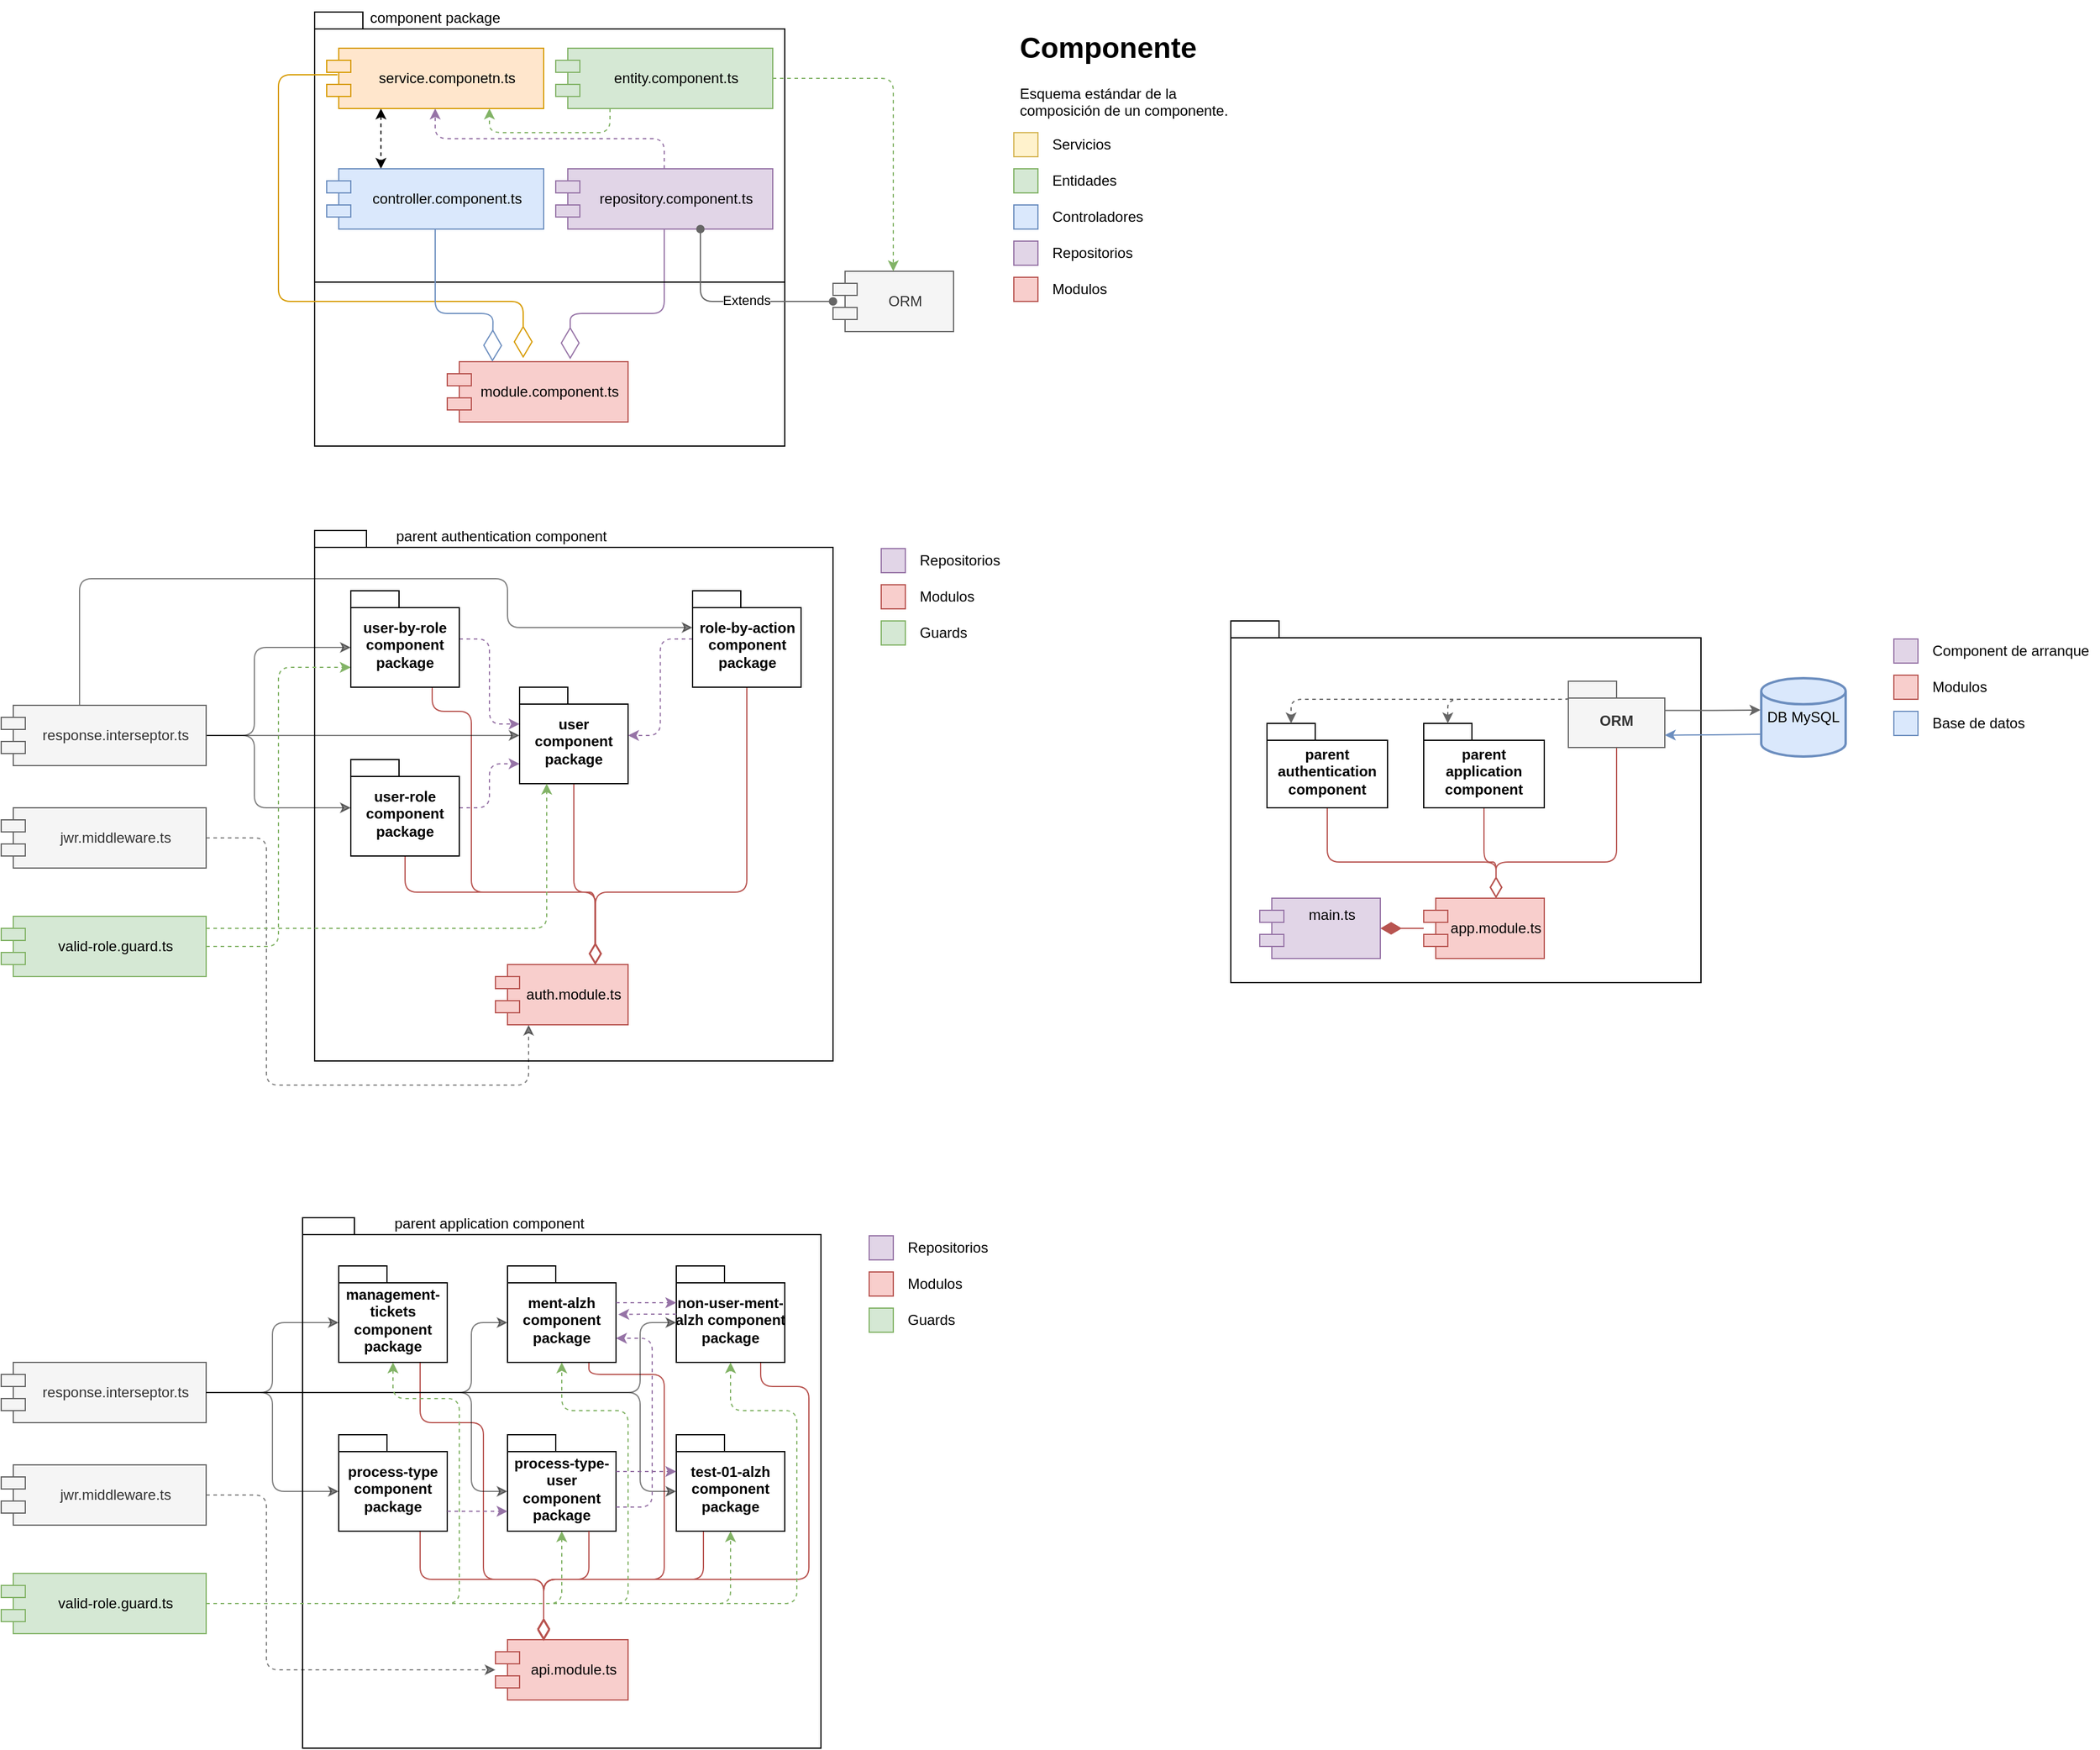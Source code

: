 <mxfile version="22.0.8" type="github">
  <diagram name="Page-1" id="3SnuVNbN8GcKIh2ZC8Z5">
    <mxGraphModel dx="3033" dy="1154" grid="1" gridSize="10" guides="1" tooltips="1" connect="1" arrows="1" fold="1" page="1" pageScale="1" pageWidth="827" pageHeight="1169" math="0" shadow="0">
      <root>
        <mxCell id="0" />
        <mxCell id="1" parent="0" />
        <mxCell id="pO1jTsx1TpuLJ8HW07vw-2" value="" style="shape=folder;fontStyle=1;spacingTop=10;tabWidth=40;tabHeight=14;tabPosition=left;html=1;whiteSpace=wrap;" parent="1" vertex="1">
          <mxGeometry x="90" y="40" width="390" height="360" as="geometry" />
        </mxCell>
        <mxCell id="pO1jTsx1TpuLJ8HW07vw-17" style="edgeStyle=orthogonalEdgeStyle;rounded=0;orthogonalLoop=1;jettySize=auto;html=1;exitX=0.25;exitY=1;exitDx=0;exitDy=0;entryX=0.25;entryY=0;entryDx=0;entryDy=0;dashed=1;startArrow=classic;startFill=1;" parent="1" source="pO1jTsx1TpuLJ8HW07vw-3" target="pO1jTsx1TpuLJ8HW07vw-8" edge="1">
          <mxGeometry relative="1" as="geometry" />
        </mxCell>
        <mxCell id="pO1jTsx1TpuLJ8HW07vw-3" value="service.componetn.ts" style="shape=module;align=left;spacingLeft=20;align=center;verticalAlign=middle;whiteSpace=wrap;html=1;fillColor=#ffe6cc;strokeColor=#d79b00;" parent="1" vertex="1">
          <mxGeometry x="100" y="70" width="180" height="50" as="geometry" />
        </mxCell>
        <mxCell id="pO1jTsx1TpuLJ8HW07vw-14" style="edgeStyle=orthogonalEdgeStyle;rounded=1;orthogonalLoop=1;jettySize=auto;html=1;exitX=0.05;exitY=0.44;exitDx=0;exitDy=0;entryX=0.42;entryY=-0.06;entryDx=0;entryDy=0;entryPerimeter=0;endSize=24;endArrow=diamondThin;endFill=0;exitPerimeter=0;fillColor=#ffe6cc;strokeColor=#d79b00;" parent="1" source="pO1jTsx1TpuLJ8HW07vw-3" target="pO1jTsx1TpuLJ8HW07vw-7" edge="1">
          <mxGeometry relative="1" as="geometry">
            <Array as="points">
              <mxPoint x="60" y="92" />
              <mxPoint x="60" y="280" />
              <mxPoint x="263" y="280" />
            </Array>
          </mxGeometry>
        </mxCell>
        <mxCell id="pO1jTsx1TpuLJ8HW07vw-18" style="edgeStyle=orthogonalEdgeStyle;rounded=1;orthogonalLoop=1;jettySize=auto;html=1;exitX=0.25;exitY=1;exitDx=0;exitDy=0;entryX=0.75;entryY=1;entryDx=0;entryDy=0;dashed=1;fillColor=#d5e8d4;strokeColor=#82b366;" parent="1" source="pO1jTsx1TpuLJ8HW07vw-5" target="pO1jTsx1TpuLJ8HW07vw-3" edge="1">
          <mxGeometry relative="1" as="geometry" />
        </mxCell>
        <mxCell id="VqnanhZ_yknu34_rnHjb-83" style="edgeStyle=orthogonalEdgeStyle;rounded=1;orthogonalLoop=1;jettySize=auto;html=1;exitX=1;exitY=0.5;exitDx=0;exitDy=0;entryX=0.5;entryY=0;entryDx=0;entryDy=0;fillColor=#d5e8d4;strokeColor=#82b366;dashed=1;" parent="1" source="pO1jTsx1TpuLJ8HW07vw-5" target="VqnanhZ_yknu34_rnHjb-51" edge="1">
          <mxGeometry relative="1" as="geometry" />
        </mxCell>
        <mxCell id="pO1jTsx1TpuLJ8HW07vw-5" value="entity.component.ts" style="shape=module;align=left;spacingLeft=20;align=center;verticalAlign=middle;whiteSpace=wrap;html=1;fillColor=#d5e8d4;strokeColor=#82b366;" parent="1" vertex="1">
          <mxGeometry x="290" y="70" width="180" height="50" as="geometry" />
        </mxCell>
        <mxCell id="pO1jTsx1TpuLJ8HW07vw-15" style="edgeStyle=orthogonalEdgeStyle;rounded=1;orthogonalLoop=1;jettySize=auto;html=1;exitX=0.5;exitY=1;exitDx=0;exitDy=0;entryX=0.68;entryY=-0.04;entryDx=0;entryDy=0;entryPerimeter=0;endSize=24;endArrow=diamondThin;endFill=0;fillColor=#e1d5e7;strokeColor=#9673a6;" parent="1" source="pO1jTsx1TpuLJ8HW07vw-6" target="pO1jTsx1TpuLJ8HW07vw-7" edge="1">
          <mxGeometry relative="1" as="geometry">
            <Array as="points">
              <mxPoint x="380" y="290" />
              <mxPoint x="302" y="290" />
            </Array>
          </mxGeometry>
        </mxCell>
        <mxCell id="pO1jTsx1TpuLJ8HW07vw-16" style="edgeStyle=orthogonalEdgeStyle;rounded=1;orthogonalLoop=1;jettySize=auto;html=1;exitX=0.5;exitY=0;exitDx=0;exitDy=0;dashed=1;fillColor=#e1d5e7;strokeColor=#9673a6;" parent="1" source="pO1jTsx1TpuLJ8HW07vw-6" target="pO1jTsx1TpuLJ8HW07vw-3" edge="1">
          <mxGeometry relative="1" as="geometry" />
        </mxCell>
        <mxCell id="pO1jTsx1TpuLJ8HW07vw-6" value="repository.component.ts" style="shape=module;align=left;spacingLeft=20;align=center;verticalAlign=middle;whiteSpace=wrap;html=1;fillColor=#e1d5e7;strokeColor=#9673a6;" parent="1" vertex="1">
          <mxGeometry x="290" y="170" width="180" height="50" as="geometry" />
        </mxCell>
        <mxCell id="pO1jTsx1TpuLJ8HW07vw-7" value="module.component.ts" style="shape=module;align=left;spacingLeft=20;align=center;verticalAlign=middle;whiteSpace=wrap;html=1;fillColor=#f8cecc;strokeColor=#b85450;" parent="1" vertex="1">
          <mxGeometry x="200" y="330" width="150" height="50" as="geometry" />
        </mxCell>
        <mxCell id="pO1jTsx1TpuLJ8HW07vw-8" value="controller.component.ts" style="shape=module;align=left;spacingLeft=20;align=center;verticalAlign=middle;whiteSpace=wrap;html=1;fillColor=#dae8fc;strokeColor=#6c8ebf;" parent="1" vertex="1">
          <mxGeometry x="100" y="170" width="180" height="50" as="geometry" />
        </mxCell>
        <mxCell id="pO1jTsx1TpuLJ8HW07vw-9" value="" style="line;strokeWidth=1;fillColor=none;align=left;verticalAlign=middle;spacingTop=-1;spacingLeft=3;spacingRight=3;rotatable=0;labelPosition=right;points=[];portConstraint=eastwest;strokeColor=inherit;" parent="1" vertex="1">
          <mxGeometry x="90" y="260" width="390" height="8" as="geometry" />
        </mxCell>
        <mxCell id="pO1jTsx1TpuLJ8HW07vw-13" value="" style="endArrow=diamondThin;endFill=0;endSize=24;html=1;rounded=1;exitX=0.5;exitY=1;exitDx=0;exitDy=0;entryX=0.25;entryY=0;entryDx=0;entryDy=0;fillColor=#dae8fc;strokeColor=#6c8ebf;" parent="1" source="pO1jTsx1TpuLJ8HW07vw-8" target="pO1jTsx1TpuLJ8HW07vw-7" edge="1">
          <mxGeometry width="160" relative="1" as="geometry">
            <mxPoint x="300" y="400" as="sourcePoint" />
            <mxPoint x="460" y="400" as="targetPoint" />
            <Array as="points">
              <mxPoint x="190" y="290" />
              <mxPoint x="238" y="290" />
            </Array>
          </mxGeometry>
        </mxCell>
        <mxCell id="pO1jTsx1TpuLJ8HW07vw-23" value="component package" style="text;html=1;strokeColor=none;fillColor=none;align=center;verticalAlign=middle;whiteSpace=wrap;rounded=0;" parent="1" vertex="1">
          <mxGeometry x="110" y="30" width="160" height="30" as="geometry" />
        </mxCell>
        <mxCell id="pO1jTsx1TpuLJ8HW07vw-24" value="&lt;h1&gt;Componente&lt;/h1&gt;&lt;p&gt;Esquema estándar de la composición de un componente.&lt;br&gt;&lt;/p&gt;" style="text;html=1;strokeColor=none;fillColor=none;spacing=5;spacingTop=-20;whiteSpace=wrap;overflow=hidden;rounded=0;" parent="1" vertex="1">
          <mxGeometry x="670" y="50" width="190" height="120" as="geometry" />
        </mxCell>
        <mxCell id="pO1jTsx1TpuLJ8HW07vw-25" value="" style="whiteSpace=wrap;html=1;aspect=fixed;fillColor=#fff2cc;strokeColor=#d6b656;" parent="1" vertex="1">
          <mxGeometry x="670" y="140" width="20" height="20" as="geometry" />
        </mxCell>
        <mxCell id="pO1jTsx1TpuLJ8HW07vw-26" value="" style="whiteSpace=wrap;html=1;aspect=fixed;fillColor=#d5e8d4;strokeColor=#82b366;" parent="1" vertex="1">
          <mxGeometry x="670" y="170" width="20" height="20" as="geometry" />
        </mxCell>
        <mxCell id="pO1jTsx1TpuLJ8HW07vw-27" value="" style="whiteSpace=wrap;html=1;aspect=fixed;fillColor=#dae8fc;strokeColor=#6c8ebf;" parent="1" vertex="1">
          <mxGeometry x="670" y="200" width="20" height="20" as="geometry" />
        </mxCell>
        <mxCell id="pO1jTsx1TpuLJ8HW07vw-28" value="" style="whiteSpace=wrap;html=1;aspect=fixed;fillColor=#e1d5e7;strokeColor=#9673a6;" parent="1" vertex="1">
          <mxGeometry x="670" y="230" width="20" height="20" as="geometry" />
        </mxCell>
        <mxCell id="pO1jTsx1TpuLJ8HW07vw-29" value="" style="whiteSpace=wrap;html=1;aspect=fixed;fillColor=#f8cecc;strokeColor=#b85450;" parent="1" vertex="1">
          <mxGeometry x="670" y="260" width="20" height="20" as="geometry" />
        </mxCell>
        <mxCell id="pO1jTsx1TpuLJ8HW07vw-30" value="Servicios" style="text;html=1;strokeColor=none;fillColor=none;align=left;verticalAlign=middle;whiteSpace=wrap;rounded=0;" parent="1" vertex="1">
          <mxGeometry x="700" y="135" width="60" height="30" as="geometry" />
        </mxCell>
        <mxCell id="pO1jTsx1TpuLJ8HW07vw-31" value="Entidades" style="text;html=1;strokeColor=none;fillColor=none;align=left;verticalAlign=middle;whiteSpace=wrap;rounded=0;" parent="1" vertex="1">
          <mxGeometry x="700" y="165" width="60" height="30" as="geometry" />
        </mxCell>
        <mxCell id="pO1jTsx1TpuLJ8HW07vw-33" value="Controladores" style="text;html=1;strokeColor=none;fillColor=none;align=left;verticalAlign=middle;whiteSpace=wrap;rounded=0;" parent="1" vertex="1">
          <mxGeometry x="700" y="195" width="80" height="30" as="geometry" />
        </mxCell>
        <mxCell id="pO1jTsx1TpuLJ8HW07vw-34" value="Repositorios" style="text;html=1;strokeColor=none;fillColor=none;align=left;verticalAlign=middle;whiteSpace=wrap;rounded=0;" parent="1" vertex="1">
          <mxGeometry x="700" y="225" width="90" height="30" as="geometry" />
        </mxCell>
        <mxCell id="pO1jTsx1TpuLJ8HW07vw-35" value="Modulos" style="text;html=1;strokeColor=none;fillColor=none;align=left;verticalAlign=middle;whiteSpace=wrap;rounded=0;" parent="1" vertex="1">
          <mxGeometry x="700" y="255" width="60" height="30" as="geometry" />
        </mxCell>
        <mxCell id="pO1jTsx1TpuLJ8HW07vw-36" value="" style="shape=folder;fontStyle=1;spacingTop=10;tabWidth=40;tabHeight=14;tabPosition=left;html=1;whiteSpace=wrap;" parent="1" vertex="1">
          <mxGeometry x="90" y="470" width="430" height="440" as="geometry" />
        </mxCell>
        <mxCell id="pO1jTsx1TpuLJ8HW07vw-38" value="auth.module.ts" style="shape=module;align=left;spacingLeft=20;align=center;verticalAlign=middle;whiteSpace=wrap;html=1;fillColor=#f8cecc;strokeColor=#b85450;" parent="1" vertex="1">
          <mxGeometry x="240" y="830" width="110" height="50" as="geometry" />
        </mxCell>
        <mxCell id="pO1jTsx1TpuLJ8HW07vw-42" value="parent authentication component" style="text;html=1;strokeColor=none;fillColor=none;align=center;verticalAlign=middle;whiteSpace=wrap;rounded=0;" parent="1" vertex="1">
          <mxGeometry x="150" y="460" width="190" height="30" as="geometry" />
        </mxCell>
        <mxCell id="pO1jTsx1TpuLJ8HW07vw-59" style="edgeStyle=orthogonalEdgeStyle;rounded=1;orthogonalLoop=1;jettySize=auto;html=1;entryX=0;entryY=0;entryDx=0;entryDy=30.5;entryPerimeter=0;dashed=1;fillColor=#e1d5e7;strokeColor=#9673a6;" parent="1" source="pO1jTsx1TpuLJ8HW07vw-43" target="pO1jTsx1TpuLJ8HW07vw-45" edge="1">
          <mxGeometry relative="1" as="geometry" />
        </mxCell>
        <mxCell id="pO1jTsx1TpuLJ8HW07vw-64" style="edgeStyle=orthogonalEdgeStyle;rounded=1;orthogonalLoop=1;jettySize=auto;html=1;exitX=0.75;exitY=1;exitDx=0;exitDy=0;exitPerimeter=0;endArrow=diamondThin;endFill=0;endSize=15;fillColor=#f8cecc;strokeColor=#b85450;entryX=0.75;entryY=0;entryDx=0;entryDy=0;" parent="1" source="pO1jTsx1TpuLJ8HW07vw-43" target="pO1jTsx1TpuLJ8HW07vw-38" edge="1">
          <mxGeometry relative="1" as="geometry">
            <Array as="points">
              <mxPoint x="188" y="620" />
              <mxPoint x="220" y="620" />
              <mxPoint x="220" y="770" />
              <mxPoint x="323" y="770" />
              <mxPoint x="323" y="830" />
            </Array>
          </mxGeometry>
        </mxCell>
        <mxCell id="pO1jTsx1TpuLJ8HW07vw-43" value="user-by-role component package" style="shape=folder;fontStyle=1;spacingTop=10;tabWidth=40;tabHeight=14;tabPosition=left;html=1;whiteSpace=wrap;" parent="1" vertex="1">
          <mxGeometry x="120" y="520" width="90" height="80" as="geometry" />
        </mxCell>
        <mxCell id="pO1jTsx1TpuLJ8HW07vw-60" style="edgeStyle=orthogonalEdgeStyle;rounded=1;orthogonalLoop=1;jettySize=auto;html=1;entryX=0;entryY=0;entryDx=0;entryDy=63.5;entryPerimeter=0;dashed=1;fillColor=#e1d5e7;strokeColor=#9673a6;" parent="1" source="pO1jTsx1TpuLJ8HW07vw-44" target="pO1jTsx1TpuLJ8HW07vw-45" edge="1">
          <mxGeometry relative="1" as="geometry" />
        </mxCell>
        <mxCell id="pO1jTsx1TpuLJ8HW07vw-61" style="edgeStyle=orthogonalEdgeStyle;rounded=1;orthogonalLoop=1;jettySize=auto;html=1;fillColor=#f8cecc;strokeColor=#b85450;endArrow=diamondThin;endFill=0;endSize=15;entryX=0.75;entryY=0;entryDx=0;entryDy=0;" parent="1" source="pO1jTsx1TpuLJ8HW07vw-44" target="pO1jTsx1TpuLJ8HW07vw-38" edge="1">
          <mxGeometry relative="1" as="geometry">
            <Array as="points">
              <mxPoint x="165" y="770" />
              <mxPoint x="323" y="770" />
              <mxPoint x="323" y="830" />
            </Array>
            <mxPoint x="320" y="830" as="targetPoint" />
          </mxGeometry>
        </mxCell>
        <mxCell id="pO1jTsx1TpuLJ8HW07vw-44" value="user-role component package" style="shape=folder;fontStyle=1;spacingTop=10;tabWidth=40;tabHeight=14;tabPosition=left;html=1;whiteSpace=wrap;" parent="1" vertex="1">
          <mxGeometry x="120" y="660" width="90" height="80" as="geometry" />
        </mxCell>
        <mxCell id="pO1jTsx1TpuLJ8HW07vw-63" style="edgeStyle=orthogonalEdgeStyle;rounded=1;orthogonalLoop=1;jettySize=auto;html=1;exitX=0.5;exitY=1;exitDx=0;exitDy=0;exitPerimeter=0;entryX=0.75;entryY=0;entryDx=0;entryDy=0;endArrow=diamondThin;endFill=0;endSize=15;fillColor=#f8cecc;strokeColor=#b85450;" parent="1" source="pO1jTsx1TpuLJ8HW07vw-45" target="pO1jTsx1TpuLJ8HW07vw-38" edge="1">
          <mxGeometry relative="1" as="geometry">
            <Array as="points">
              <mxPoint x="305" y="770" />
              <mxPoint x="322" y="770" />
            </Array>
          </mxGeometry>
        </mxCell>
        <mxCell id="pO1jTsx1TpuLJ8HW07vw-45" value="user component package" style="shape=folder;fontStyle=1;spacingTop=10;tabWidth=40;tabHeight=14;tabPosition=left;html=1;whiteSpace=wrap;" parent="1" vertex="1">
          <mxGeometry x="260" y="600" width="90" height="80" as="geometry" />
        </mxCell>
        <mxCell id="pO1jTsx1TpuLJ8HW07vw-58" style="edgeStyle=orthogonalEdgeStyle;rounded=1;orthogonalLoop=1;jettySize=auto;html=1;dashed=1;fillColor=#e1d5e7;strokeColor=#9673a6;" parent="1" source="pO1jTsx1TpuLJ8HW07vw-47" target="pO1jTsx1TpuLJ8HW07vw-45" edge="1">
          <mxGeometry relative="1" as="geometry" />
        </mxCell>
        <mxCell id="pO1jTsx1TpuLJ8HW07vw-62" style="edgeStyle=orthogonalEdgeStyle;rounded=1;orthogonalLoop=1;jettySize=auto;html=1;entryX=0.75;entryY=0;entryDx=0;entryDy=0;endArrow=diamondThin;endFill=0;endSize=15;fillColor=#f8cecc;strokeColor=#b85450;" parent="1" source="pO1jTsx1TpuLJ8HW07vw-47" target="pO1jTsx1TpuLJ8HW07vw-38" edge="1">
          <mxGeometry relative="1" as="geometry">
            <Array as="points">
              <mxPoint x="448" y="770" />
              <mxPoint x="323" y="770" />
              <mxPoint x="323" y="830" />
            </Array>
          </mxGeometry>
        </mxCell>
        <mxCell id="pO1jTsx1TpuLJ8HW07vw-47" value="role-by-action component package" style="shape=folder;fontStyle=1;spacingTop=10;tabWidth=40;tabHeight=14;tabPosition=left;html=1;whiteSpace=wrap;" parent="1" vertex="1">
          <mxGeometry x="403.5" y="520" width="90" height="80" as="geometry" />
        </mxCell>
        <mxCell id="pO1jTsx1TpuLJ8HW07vw-54" style="edgeStyle=orthogonalEdgeStyle;rounded=1;orthogonalLoop=1;jettySize=auto;html=1;entryX=0;entryY=0;entryDx=0;entryDy=47;entryPerimeter=0;opacity=50;" parent="1" source="pO1jTsx1TpuLJ8HW07vw-53" target="pO1jTsx1TpuLJ8HW07vw-43" edge="1">
          <mxGeometry relative="1" as="geometry">
            <Array as="points">
              <mxPoint x="40" y="640" />
              <mxPoint x="40" y="567" />
            </Array>
          </mxGeometry>
        </mxCell>
        <mxCell id="pO1jTsx1TpuLJ8HW07vw-55" style="edgeStyle=orthogonalEdgeStyle;rounded=1;orthogonalLoop=1;jettySize=auto;html=1;opacity=50;" parent="1" source="pO1jTsx1TpuLJ8HW07vw-53" target="pO1jTsx1TpuLJ8HW07vw-44" edge="1">
          <mxGeometry relative="1" as="geometry">
            <Array as="points">
              <mxPoint x="40" y="640" />
              <mxPoint x="40" y="700" />
            </Array>
          </mxGeometry>
        </mxCell>
        <mxCell id="pO1jTsx1TpuLJ8HW07vw-56" style="edgeStyle=orthogonalEdgeStyle;rounded=1;orthogonalLoop=1;jettySize=auto;html=1;opacity=50;" parent="1" source="pO1jTsx1TpuLJ8HW07vw-53" target="pO1jTsx1TpuLJ8HW07vw-45" edge="1">
          <mxGeometry relative="1" as="geometry">
            <Array as="points">
              <mxPoint x="20" y="640" />
              <mxPoint x="20" y="640" />
            </Array>
          </mxGeometry>
        </mxCell>
        <mxCell id="pO1jTsx1TpuLJ8HW07vw-57" style="edgeStyle=orthogonalEdgeStyle;rounded=1;orthogonalLoop=1;jettySize=auto;html=1;entryX=0;entryY=0;entryDx=0;entryDy=30.5;entryPerimeter=0;opacity=50;" parent="1" source="pO1jTsx1TpuLJ8HW07vw-53" target="pO1jTsx1TpuLJ8HW07vw-47" edge="1">
          <mxGeometry relative="1" as="geometry">
            <Array as="points">
              <mxPoint x="-105" y="510" />
              <mxPoint x="250" y="510" />
              <mxPoint x="250" y="551" />
            </Array>
          </mxGeometry>
        </mxCell>
        <mxCell id="pO1jTsx1TpuLJ8HW07vw-53" value="response.interseptor.ts" style="shape=module;align=left;spacingLeft=20;align=center;verticalAlign=middle;whiteSpace=wrap;html=1;fillColor=#f5f5f5;strokeColor=#666666;fontColor=#333333;" parent="1" vertex="1">
          <mxGeometry x="-170" y="615" width="170" height="50" as="geometry" />
        </mxCell>
        <mxCell id="pO1jTsx1TpuLJ8HW07vw-67" style="edgeStyle=orthogonalEdgeStyle;rounded=1;orthogonalLoop=1;jettySize=auto;html=1;exitX=1;exitY=0.5;exitDx=0;exitDy=0;entryX=0.25;entryY=1;entryDx=0;entryDy=0;dashed=1;opacity=50;" parent="1" source="pO1jTsx1TpuLJ8HW07vw-65" target="pO1jTsx1TpuLJ8HW07vw-38" edge="1">
          <mxGeometry relative="1" as="geometry">
            <Array as="points">
              <mxPoint x="50" y="725" />
              <mxPoint x="50" y="930" />
              <mxPoint x="268" y="930" />
            </Array>
          </mxGeometry>
        </mxCell>
        <mxCell id="pO1jTsx1TpuLJ8HW07vw-65" value="jwr.middleware.ts" style="shape=module;align=left;spacingLeft=20;align=center;verticalAlign=middle;whiteSpace=wrap;html=1;fillColor=#f5f5f5;fontColor=#333333;strokeColor=#666666;" parent="1" vertex="1">
          <mxGeometry x="-170" y="700" width="170" height="50" as="geometry" />
        </mxCell>
        <mxCell id="pO1jTsx1TpuLJ8HW07vw-69" style="edgeStyle=orthogonalEdgeStyle;rounded=1;orthogonalLoop=1;jettySize=auto;html=1;entryX=0.25;entryY=1;entryDx=0;entryDy=0;entryPerimeter=0;dashed=1;fillColor=#d5e8d4;strokeColor=#82b366;" parent="1" source="pO1jTsx1TpuLJ8HW07vw-68" target="pO1jTsx1TpuLJ8HW07vw-45" edge="1">
          <mxGeometry relative="1" as="geometry">
            <Array as="points">
              <mxPoint x="283" y="800" />
            </Array>
          </mxGeometry>
        </mxCell>
        <mxCell id="pO1jTsx1TpuLJ8HW07vw-70" style="edgeStyle=orthogonalEdgeStyle;rounded=1;orthogonalLoop=1;jettySize=auto;html=1;entryX=0;entryY=0;entryDx=0;entryDy=63.5;entryPerimeter=0;dashed=1;fillColor=#d5e8d4;strokeColor=#82b366;" parent="1" source="pO1jTsx1TpuLJ8HW07vw-68" target="pO1jTsx1TpuLJ8HW07vw-43" edge="1">
          <mxGeometry relative="1" as="geometry" />
        </mxCell>
        <mxCell id="pO1jTsx1TpuLJ8HW07vw-68" value="valid-role.guard.ts" style="shape=module;align=left;spacingLeft=20;align=center;verticalAlign=middle;whiteSpace=wrap;html=1;fillColor=#d5e8d4;strokeColor=#82b366;" parent="1" vertex="1">
          <mxGeometry x="-170" y="790" width="170" height="50" as="geometry" />
        </mxCell>
        <mxCell id="pO1jTsx1TpuLJ8HW07vw-71" value="" style="shape=folder;fontStyle=1;spacingTop=10;tabWidth=40;tabHeight=14;tabPosition=left;html=1;whiteSpace=wrap;" parent="1" vertex="1">
          <mxGeometry x="80" y="1040" width="430" height="440" as="geometry" />
        </mxCell>
        <mxCell id="pO1jTsx1TpuLJ8HW07vw-72" value="response.interseptor.ts" style="shape=module;align=left;spacingLeft=20;align=center;verticalAlign=middle;whiteSpace=wrap;html=1;fillColor=#f5f5f5;strokeColor=#666666;fontColor=#333333;" parent="1" vertex="1">
          <mxGeometry x="-170" y="1160" width="170" height="50" as="geometry" />
        </mxCell>
        <mxCell id="VqnanhZ_yknu34_rnHjb-3" style="edgeStyle=orthogonalEdgeStyle;rounded=1;orthogonalLoop=1;jettySize=auto;html=1;dashed=1;opacity=50;" parent="1" source="pO1jTsx1TpuLJ8HW07vw-73" target="pO1jTsx1TpuLJ8HW07vw-76" edge="1">
          <mxGeometry relative="1" as="geometry">
            <Array as="points">
              <mxPoint x="50" y="1270" />
              <mxPoint x="50" y="1415" />
            </Array>
          </mxGeometry>
        </mxCell>
        <mxCell id="pO1jTsx1TpuLJ8HW07vw-73" value="jwr.middleware.ts" style="shape=module;align=left;spacingLeft=20;align=center;verticalAlign=middle;whiteSpace=wrap;html=1;fillColor=#f5f5f5;fontColor=#333333;strokeColor=#666666;" parent="1" vertex="1">
          <mxGeometry x="-170" y="1245" width="170" height="50" as="geometry" />
        </mxCell>
        <mxCell id="VqnanhZ_yknu34_rnHjb-13" style="edgeStyle=orthogonalEdgeStyle;rounded=1;orthogonalLoop=1;jettySize=auto;html=1;dashed=1;fillColor=#d5e8d4;strokeColor=#82b366;" parent="1" source="pO1jTsx1TpuLJ8HW07vw-74" target="pO1jTsx1TpuLJ8HW07vw-83" edge="1">
          <mxGeometry relative="1" as="geometry" />
        </mxCell>
        <mxCell id="pO1jTsx1TpuLJ8HW07vw-74" value="valid-role.guard.ts" style="shape=module;align=left;spacingLeft=20;align=center;verticalAlign=middle;whiteSpace=wrap;html=1;fillColor=#d5e8d4;strokeColor=#82b366;" parent="1" vertex="1">
          <mxGeometry x="-170" y="1335" width="170" height="50" as="geometry" />
        </mxCell>
        <mxCell id="pO1jTsx1TpuLJ8HW07vw-76" value="api.module.ts" style="shape=module;align=left;spacingLeft=20;align=center;verticalAlign=middle;whiteSpace=wrap;html=1;fillColor=#f8cecc;strokeColor=#b85450;" parent="1" vertex="1">
          <mxGeometry x="240" y="1390" width="110" height="50" as="geometry" />
        </mxCell>
        <mxCell id="VqnanhZ_yknu34_rnHjb-29" style="edgeStyle=orthogonalEdgeStyle;rounded=1;orthogonalLoop=1;jettySize=auto;html=1;exitX=0.75;exitY=1;exitDx=0;exitDy=0;exitPerimeter=0;endSize=15;fillColor=#f8cecc;strokeColor=#b85450;endArrow=diamondThin;endFill=0;" parent="1" source="pO1jTsx1TpuLJ8HW07vw-78" edge="1">
          <mxGeometry relative="1" as="geometry">
            <mxPoint x="280" y="1390" as="targetPoint" />
            <Array as="points">
              <mxPoint x="178" y="1210" />
              <mxPoint x="230" y="1210" />
              <mxPoint x="230" y="1340" />
              <mxPoint x="280" y="1340" />
            </Array>
          </mxGeometry>
        </mxCell>
        <mxCell id="pO1jTsx1TpuLJ8HW07vw-78" value="management-tickets component package" style="shape=folder;fontStyle=1;spacingTop=10;tabWidth=40;tabHeight=14;tabPosition=left;html=1;whiteSpace=wrap;" parent="1" vertex="1">
          <mxGeometry x="110" y="1080" width="90" height="80" as="geometry" />
        </mxCell>
        <mxCell id="VqnanhZ_yknu34_rnHjb-31" style="edgeStyle=orthogonalEdgeStyle;rounded=1;orthogonalLoop=1;jettySize=auto;html=1;exitX=0.75;exitY=1;exitDx=0;exitDy=0;exitPerimeter=0;fillColor=#f8cecc;strokeColor=#b85450;endSize=15;endArrow=diamondThin;endFill=0;" parent="1" source="pO1jTsx1TpuLJ8HW07vw-79" edge="1">
          <mxGeometry relative="1" as="geometry">
            <mxPoint x="280" y="1390.762" as="targetPoint" />
            <Array as="points">
              <mxPoint x="318" y="1170" />
              <mxPoint x="380" y="1170" />
              <mxPoint x="380" y="1340" />
              <mxPoint x="280" y="1340" />
            </Array>
          </mxGeometry>
        </mxCell>
        <mxCell id="pO1jTsx1TpuLJ8HW07vw-79" value="ment-alzh component package" style="shape=folder;fontStyle=1;spacingTop=10;tabWidth=40;tabHeight=14;tabPosition=left;html=1;whiteSpace=wrap;" parent="1" vertex="1">
          <mxGeometry x="250" y="1080" width="90" height="80" as="geometry" />
        </mxCell>
        <mxCell id="VqnanhZ_yknu34_rnHjb-32" style="edgeStyle=orthogonalEdgeStyle;rounded=1;orthogonalLoop=1;jettySize=auto;html=1;fillColor=#f8cecc;strokeColor=#b85450;endSize=15;endArrow=diamondThin;endFill=0;" parent="1" source="pO1jTsx1TpuLJ8HW07vw-80" edge="1">
          <mxGeometry relative="1" as="geometry">
            <mxPoint x="280" y="1391.143" as="targetPoint" />
            <Array as="points">
              <mxPoint x="460" y="1180" />
              <mxPoint x="500" y="1180" />
              <mxPoint x="500" y="1340" />
              <mxPoint x="280" y="1340" />
            </Array>
          </mxGeometry>
        </mxCell>
        <mxCell id="pO1jTsx1TpuLJ8HW07vw-80" value="non-user-ment-alzh&amp;nbsp;component package" style="shape=folder;fontStyle=1;spacingTop=10;tabWidth=40;tabHeight=14;tabPosition=left;html=1;whiteSpace=wrap;" parent="1" vertex="1">
          <mxGeometry x="390" y="1080" width="90" height="80" as="geometry" />
        </mxCell>
        <mxCell id="VqnanhZ_yknu34_rnHjb-25" style="edgeStyle=orthogonalEdgeStyle;rounded=1;orthogonalLoop=1;jettySize=auto;html=1;exitX=0.75;exitY=1;exitDx=0;exitDy=0;exitPerimeter=0;endArrow=diamondThin;endFill=0;endSize=15;fillColor=#f8cecc;strokeColor=#b85450;" parent="1" source="pO1jTsx1TpuLJ8HW07vw-81" edge="1">
          <mxGeometry relative="1" as="geometry">
            <mxPoint x="280" y="1390" as="targetPoint" />
            <Array as="points">
              <mxPoint x="178" y="1340" />
              <mxPoint x="280" y="1340" />
              <mxPoint x="280" y="1390" />
            </Array>
          </mxGeometry>
        </mxCell>
        <mxCell id="pO1jTsx1TpuLJ8HW07vw-81" value="process-type component package" style="shape=folder;fontStyle=1;spacingTop=10;tabWidth=40;tabHeight=14;tabPosition=left;html=1;whiteSpace=wrap;" parent="1" vertex="1">
          <mxGeometry x="110" y="1220" width="90" height="80" as="geometry" />
        </mxCell>
        <mxCell id="pO1jTsx1TpuLJ8HW07vw-82" value="process-type-user component package" style="shape=folder;fontStyle=1;spacingTop=10;tabWidth=40;tabHeight=14;tabPosition=left;html=1;whiteSpace=wrap;" parent="1" vertex="1">
          <mxGeometry x="250" y="1220" width="90" height="80" as="geometry" />
        </mxCell>
        <mxCell id="VqnanhZ_yknu34_rnHjb-28" style="edgeStyle=orthogonalEdgeStyle;rounded=1;orthogonalLoop=1;jettySize=auto;html=1;exitX=0.25;exitY=1;exitDx=0;exitDy=0;exitPerimeter=0;endSize=15;endArrow=diamondThin;endFill=0;fillColor=#f8cecc;strokeColor=#b85450;" parent="1" source="pO1jTsx1TpuLJ8HW07vw-83" edge="1">
          <mxGeometry relative="1" as="geometry">
            <mxPoint x="280" y="1390" as="targetPoint" />
            <Array as="points">
              <mxPoint x="412" y="1340" />
              <mxPoint x="280" y="1340" />
            </Array>
          </mxGeometry>
        </mxCell>
        <mxCell id="pO1jTsx1TpuLJ8HW07vw-83" value="test-01-alzh component package" style="shape=folder;fontStyle=1;spacingTop=10;tabWidth=40;tabHeight=14;tabPosition=left;html=1;whiteSpace=wrap;" parent="1" vertex="1">
          <mxGeometry x="390" y="1220" width="90" height="80" as="geometry" />
        </mxCell>
        <mxCell id="VqnanhZ_yknu34_rnHjb-5" style="edgeStyle=orthogonalEdgeStyle;rounded=1;orthogonalLoop=1;jettySize=auto;html=1;entryX=0;entryY=0;entryDx=0;entryDy=47;entryPerimeter=0;opacity=50;" parent="1" source="pO1jTsx1TpuLJ8HW07vw-72" target="pO1jTsx1TpuLJ8HW07vw-81" edge="1">
          <mxGeometry relative="1" as="geometry" />
        </mxCell>
        <mxCell id="VqnanhZ_yknu34_rnHjb-6" style="edgeStyle=orthogonalEdgeStyle;rounded=1;orthogonalLoop=1;jettySize=auto;html=1;entryX=0;entryY=0;entryDx=0;entryDy=47;entryPerimeter=0;opacity=50;" parent="1" source="pO1jTsx1TpuLJ8HW07vw-72" target="pO1jTsx1TpuLJ8HW07vw-78" edge="1">
          <mxGeometry relative="1" as="geometry" />
        </mxCell>
        <mxCell id="VqnanhZ_yknu34_rnHjb-7" style="edgeStyle=orthogonalEdgeStyle;rounded=1;orthogonalLoop=1;jettySize=auto;html=1;entryX=0;entryY=0;entryDx=0;entryDy=47;entryPerimeter=0;opacity=50;" parent="1" source="pO1jTsx1TpuLJ8HW07vw-72" target="pO1jTsx1TpuLJ8HW07vw-82" edge="1">
          <mxGeometry relative="1" as="geometry">
            <Array as="points">
              <mxPoint x="220" y="1185" />
              <mxPoint x="220" y="1267" />
            </Array>
          </mxGeometry>
        </mxCell>
        <mxCell id="VqnanhZ_yknu34_rnHjb-8" style="edgeStyle=orthogonalEdgeStyle;rounded=1;orthogonalLoop=1;jettySize=auto;html=1;entryX=0;entryY=0;entryDx=0;entryDy=47;entryPerimeter=0;opacity=50;" parent="1" source="pO1jTsx1TpuLJ8HW07vw-72" target="pO1jTsx1TpuLJ8HW07vw-79" edge="1">
          <mxGeometry relative="1" as="geometry">
            <Array as="points">
              <mxPoint x="220" y="1185" />
              <mxPoint x="220" y="1127" />
            </Array>
          </mxGeometry>
        </mxCell>
        <mxCell id="VqnanhZ_yknu34_rnHjb-9" style="edgeStyle=orthogonalEdgeStyle;rounded=1;orthogonalLoop=1;jettySize=auto;html=1;entryX=0;entryY=0;entryDx=0;entryDy=47;entryPerimeter=0;opacity=50;" parent="1" source="pO1jTsx1TpuLJ8HW07vw-72" target="pO1jTsx1TpuLJ8HW07vw-83" edge="1">
          <mxGeometry relative="1" as="geometry">
            <Array as="points">
              <mxPoint x="360" y="1185" />
              <mxPoint x="360" y="1267" />
            </Array>
          </mxGeometry>
        </mxCell>
        <mxCell id="VqnanhZ_yknu34_rnHjb-10" style="edgeStyle=orthogonalEdgeStyle;rounded=1;orthogonalLoop=1;jettySize=auto;html=1;entryX=0;entryY=0;entryDx=0;entryDy=47;entryPerimeter=0;shadow=0;jumpStyle=none;opacity=50;" parent="1" source="pO1jTsx1TpuLJ8HW07vw-72" target="pO1jTsx1TpuLJ8HW07vw-80" edge="1">
          <mxGeometry relative="1" as="geometry">
            <Array as="points">
              <mxPoint x="360" y="1185" />
              <mxPoint x="360" y="1127" />
            </Array>
          </mxGeometry>
        </mxCell>
        <mxCell id="VqnanhZ_yknu34_rnHjb-12" style="edgeStyle=orthogonalEdgeStyle;rounded=1;orthogonalLoop=1;jettySize=auto;html=1;entryX=0.5;entryY=1;entryDx=0;entryDy=0;entryPerimeter=0;dashed=1;fillColor=#d5e8d4;strokeColor=#82b366;" parent="1" source="pO1jTsx1TpuLJ8HW07vw-74" target="pO1jTsx1TpuLJ8HW07vw-82" edge="1">
          <mxGeometry relative="1" as="geometry" />
        </mxCell>
        <mxCell id="VqnanhZ_yknu34_rnHjb-14" style="edgeStyle=orthogonalEdgeStyle;rounded=1;orthogonalLoop=1;jettySize=auto;html=1;entryX=0.5;entryY=1;entryDx=0;entryDy=0;entryPerimeter=0;dashed=1;fillColor=#d5e8d4;strokeColor=#82b366;" parent="1" source="pO1jTsx1TpuLJ8HW07vw-74" target="pO1jTsx1TpuLJ8HW07vw-79" edge="1">
          <mxGeometry relative="1" as="geometry">
            <Array as="points">
              <mxPoint x="350" y="1360" />
              <mxPoint x="350" y="1200" />
              <mxPoint x="295" y="1200" />
            </Array>
          </mxGeometry>
        </mxCell>
        <mxCell id="VqnanhZ_yknu34_rnHjb-15" style="edgeStyle=orthogonalEdgeStyle;rounded=1;orthogonalLoop=1;jettySize=auto;html=1;entryX=0.5;entryY=1;entryDx=0;entryDy=0;entryPerimeter=0;dashed=1;fillColor=#d5e8d4;strokeColor=#82b366;" parent="1" source="pO1jTsx1TpuLJ8HW07vw-74" target="pO1jTsx1TpuLJ8HW07vw-80" edge="1">
          <mxGeometry relative="1" as="geometry">
            <Array as="points">
              <mxPoint x="490" y="1360" />
              <mxPoint x="490" y="1200" />
              <mxPoint x="435" y="1200" />
            </Array>
          </mxGeometry>
        </mxCell>
        <mxCell id="VqnanhZ_yknu34_rnHjb-16" style="edgeStyle=orthogonalEdgeStyle;rounded=1;orthogonalLoop=1;jettySize=auto;html=1;entryX=0.5;entryY=1;entryDx=0;entryDy=0;entryPerimeter=0;dashed=1;fillColor=#d5e8d4;strokeColor=#82b366;" parent="1" source="pO1jTsx1TpuLJ8HW07vw-74" target="pO1jTsx1TpuLJ8HW07vw-78" edge="1">
          <mxGeometry relative="1" as="geometry">
            <Array as="points">
              <mxPoint x="210" y="1360" />
              <mxPoint x="210" y="1190" />
              <mxPoint x="155" y="1190" />
            </Array>
          </mxGeometry>
        </mxCell>
        <mxCell id="VqnanhZ_yknu34_rnHjb-18" style="edgeStyle=orthogonalEdgeStyle;rounded=0;orthogonalLoop=1;jettySize=auto;html=1;exitX=0;exitY=0;exitDx=90;exitDy=30.5;exitPerimeter=0;entryX=0;entryY=0;entryDx=0;entryDy=30.5;entryPerimeter=0;fillColor=#e1d5e7;strokeColor=#9673a6;dashed=1;" parent="1" source="pO1jTsx1TpuLJ8HW07vw-82" target="pO1jTsx1TpuLJ8HW07vw-83" edge="1">
          <mxGeometry relative="1" as="geometry" />
        </mxCell>
        <mxCell id="VqnanhZ_yknu34_rnHjb-20" style="edgeStyle=orthogonalEdgeStyle;rounded=1;orthogonalLoop=1;jettySize=auto;html=1;fillColor=#e1d5e7;strokeColor=#9673a6;dashed=1;" parent="1" source="pO1jTsx1TpuLJ8HW07vw-82" edge="1">
          <mxGeometry relative="1" as="geometry">
            <mxPoint x="340" y="1140" as="targetPoint" />
            <Array as="points">
              <mxPoint x="370" y="1280" />
              <mxPoint x="370" y="1140" />
              <mxPoint x="340" y="1140" />
            </Array>
          </mxGeometry>
        </mxCell>
        <mxCell id="VqnanhZ_yknu34_rnHjb-22" style="edgeStyle=orthogonalEdgeStyle;rounded=0;orthogonalLoop=1;jettySize=auto;html=1;exitX=0;exitY=0;exitDx=90;exitDy=63.5;exitPerimeter=0;entryX=0;entryY=0;entryDx=0;entryDy=63.5;entryPerimeter=0;fillColor=#e1d5e7;strokeColor=#9673a6;dashed=1;" parent="1" source="pO1jTsx1TpuLJ8HW07vw-81" target="pO1jTsx1TpuLJ8HW07vw-82" edge="1">
          <mxGeometry relative="1" as="geometry" />
        </mxCell>
        <mxCell id="VqnanhZ_yknu34_rnHjb-23" style="edgeStyle=orthogonalEdgeStyle;rounded=0;orthogonalLoop=1;jettySize=auto;html=1;exitX=0;exitY=0;exitDx=90;exitDy=30.5;exitPerimeter=0;entryX=0;entryY=0;entryDx=0;entryDy=30.5;entryPerimeter=0;fillColor=#e1d5e7;strokeColor=#9673a6;dashed=1;" parent="1" source="pO1jTsx1TpuLJ8HW07vw-79" target="pO1jTsx1TpuLJ8HW07vw-80" edge="1">
          <mxGeometry relative="1" as="geometry" />
        </mxCell>
        <mxCell id="VqnanhZ_yknu34_rnHjb-24" style="edgeStyle=orthogonalEdgeStyle;rounded=0;orthogonalLoop=1;jettySize=auto;html=1;entryX=1.021;entryY=0.503;entryDx=0;entryDy=0;entryPerimeter=0;fillColor=#e1d5e7;strokeColor=#9673a6;dashed=1;" parent="1" source="pO1jTsx1TpuLJ8HW07vw-80" target="pO1jTsx1TpuLJ8HW07vw-79" edge="1">
          <mxGeometry relative="1" as="geometry" />
        </mxCell>
        <mxCell id="VqnanhZ_yknu34_rnHjb-27" style="edgeStyle=orthogonalEdgeStyle;rounded=1;orthogonalLoop=1;jettySize=auto;html=1;exitX=0.75;exitY=1;exitDx=0;exitDy=0;exitPerimeter=0;endSize=15;fillColor=#f8cecc;strokeColor=#b85450;endArrow=diamondThin;endFill=0;" parent="1" source="pO1jTsx1TpuLJ8HW07vw-82" edge="1">
          <mxGeometry relative="1" as="geometry">
            <mxPoint x="280" y="1390" as="targetPoint" />
            <Array as="points">
              <mxPoint x="318" y="1340" />
              <mxPoint x="280" y="1340" />
            </Array>
          </mxGeometry>
        </mxCell>
        <mxCell id="VqnanhZ_yknu34_rnHjb-34" value="parent application component" style="text;html=1;strokeColor=none;fillColor=none;align=center;verticalAlign=middle;whiteSpace=wrap;rounded=0;" parent="1" vertex="1">
          <mxGeometry x="140" y="1030" width="190" height="30" as="geometry" />
        </mxCell>
        <mxCell id="VqnanhZ_yknu34_rnHjb-35" value="" style="whiteSpace=wrap;html=1;aspect=fixed;fillColor=#e1d5e7;strokeColor=#9673a6;" parent="1" vertex="1">
          <mxGeometry x="560" y="485" width="20" height="20" as="geometry" />
        </mxCell>
        <mxCell id="VqnanhZ_yknu34_rnHjb-36" value="" style="whiteSpace=wrap;html=1;aspect=fixed;fillColor=#f8cecc;strokeColor=#b85450;" parent="1" vertex="1">
          <mxGeometry x="560" y="515" width="20" height="20" as="geometry" />
        </mxCell>
        <mxCell id="VqnanhZ_yknu34_rnHjb-37" value="Repositorios" style="text;html=1;strokeColor=none;fillColor=none;align=left;verticalAlign=middle;whiteSpace=wrap;rounded=0;" parent="1" vertex="1">
          <mxGeometry x="590" y="480" width="90" height="30" as="geometry" />
        </mxCell>
        <mxCell id="VqnanhZ_yknu34_rnHjb-38" value="Modulos" style="text;html=1;strokeColor=none;fillColor=none;align=left;verticalAlign=middle;whiteSpace=wrap;rounded=0;" parent="1" vertex="1">
          <mxGeometry x="590" y="510" width="60" height="30" as="geometry" />
        </mxCell>
        <mxCell id="VqnanhZ_yknu34_rnHjb-39" value="" style="whiteSpace=wrap;html=1;aspect=fixed;fillColor=#e1d5e7;strokeColor=#9673a6;" parent="1" vertex="1">
          <mxGeometry x="550" y="1055" width="20" height="20" as="geometry" />
        </mxCell>
        <mxCell id="VqnanhZ_yknu34_rnHjb-40" value="" style="whiteSpace=wrap;html=1;aspect=fixed;fillColor=#f8cecc;strokeColor=#b85450;" parent="1" vertex="1">
          <mxGeometry x="550" y="1085" width="20" height="20" as="geometry" />
        </mxCell>
        <mxCell id="VqnanhZ_yknu34_rnHjb-41" value="Repositorios" style="text;html=1;strokeColor=none;fillColor=none;align=left;verticalAlign=middle;whiteSpace=wrap;rounded=0;" parent="1" vertex="1">
          <mxGeometry x="580" y="1050" width="90" height="30" as="geometry" />
        </mxCell>
        <mxCell id="VqnanhZ_yknu34_rnHjb-42" value="Modulos" style="text;html=1;strokeColor=none;fillColor=none;align=left;verticalAlign=middle;whiteSpace=wrap;rounded=0;" parent="1" vertex="1">
          <mxGeometry x="580" y="1080" width="60" height="30" as="geometry" />
        </mxCell>
        <mxCell id="VqnanhZ_yknu34_rnHjb-43" value="" style="whiteSpace=wrap;html=1;aspect=fixed;fillColor=#d5e8d4;strokeColor=#82b366;" parent="1" vertex="1">
          <mxGeometry x="560" y="545" width="20" height="20" as="geometry" />
        </mxCell>
        <mxCell id="VqnanhZ_yknu34_rnHjb-44" value="Guards" style="text;html=1;strokeColor=none;fillColor=none;align=left;verticalAlign=middle;whiteSpace=wrap;rounded=0;" parent="1" vertex="1">
          <mxGeometry x="590" y="540" width="60" height="30" as="geometry" />
        </mxCell>
        <mxCell id="VqnanhZ_yknu34_rnHjb-45" value="" style="whiteSpace=wrap;html=1;aspect=fixed;fillColor=#d5e8d4;strokeColor=#82b366;" parent="1" vertex="1">
          <mxGeometry x="550" y="1115" width="20" height="20" as="geometry" />
        </mxCell>
        <mxCell id="VqnanhZ_yknu34_rnHjb-46" value="Guards" style="text;html=1;strokeColor=none;fillColor=none;align=left;verticalAlign=middle;whiteSpace=wrap;rounded=0;" parent="1" vertex="1">
          <mxGeometry x="580" y="1110" width="60" height="30" as="geometry" />
        </mxCell>
        <mxCell id="VqnanhZ_yknu34_rnHjb-47" value="" style="shape=folder;fontStyle=1;spacingTop=10;tabWidth=40;tabHeight=14;tabPosition=left;html=1;whiteSpace=wrap;" parent="1" vertex="1">
          <mxGeometry x="850" y="545" width="390" height="300" as="geometry" />
        </mxCell>
        <mxCell id="VqnanhZ_yknu34_rnHjb-79" style="edgeStyle=orthogonalEdgeStyle;rounded=0;orthogonalLoop=1;jettySize=auto;html=1;entryX=1;entryY=0.5;entryDx=0;entryDy=0;fillColor=#f8cecc;strokeColor=#b85450;endArrow=diamondThin;endFill=1;endSize=15;" parent="1" source="VqnanhZ_yknu34_rnHjb-48" target="VqnanhZ_yknu34_rnHjb-78" edge="1">
          <mxGeometry relative="1" as="geometry" />
        </mxCell>
        <mxCell id="VqnanhZ_yknu34_rnHjb-48" value="app.module.ts" style="shape=module;align=left;spacingLeft=20;align=center;verticalAlign=middle;whiteSpace=wrap;html=1;fillColor=#f8cecc;strokeColor=#b85450;" parent="1" vertex="1">
          <mxGeometry x="1010" y="775" width="100" height="50" as="geometry" />
        </mxCell>
        <mxCell id="VqnanhZ_yknu34_rnHjb-64" style="edgeStyle=orthogonalEdgeStyle;rounded=1;orthogonalLoop=1;jettySize=auto;html=1;endArrow=diamondThin;endFill=0;endSize=15;fillColor=#f8cecc;strokeColor=#b85450;" parent="1" source="VqnanhZ_yknu34_rnHjb-49" target="VqnanhZ_yknu34_rnHjb-48" edge="1">
          <mxGeometry relative="1" as="geometry">
            <Array as="points">
              <mxPoint x="1170" y="745" />
              <mxPoint x="1070" y="745" />
            </Array>
          </mxGeometry>
        </mxCell>
        <mxCell id="VqnanhZ_yknu34_rnHjb-49" value="ORM" style="shape=folder;fontStyle=1;spacingTop=10;tabWidth=40;tabHeight=14;tabPosition=left;html=1;whiteSpace=wrap;fillColor=#f5f5f5;fontColor=#333333;strokeColor=#666666;" parent="1" vertex="1">
          <mxGeometry x="1130" y="595" width="80" height="55" as="geometry" />
        </mxCell>
        <mxCell id="VqnanhZ_yknu34_rnHjb-52" style="edgeStyle=orthogonalEdgeStyle;orthogonalLoop=1;jettySize=auto;html=1;fillColor=#f5f5f5;strokeColor=#666666;rounded=1;startArrow=oval;startFill=1;endArrow=oval;endFill=1;" parent="1" source="VqnanhZ_yknu34_rnHjb-51" edge="1">
          <mxGeometry relative="1" as="geometry">
            <mxPoint x="410" y="220" as="targetPoint" />
            <Array as="points">
              <mxPoint x="410" y="280" />
              <mxPoint x="410" y="220" />
            </Array>
          </mxGeometry>
        </mxCell>
        <mxCell id="VqnanhZ_yknu34_rnHjb-53" value="Extends" style="edgeLabel;html=1;align=center;verticalAlign=middle;resizable=0;points=[];" parent="VqnanhZ_yknu34_rnHjb-52" vertex="1" connectable="0">
          <mxGeometry x="-0.154" y="-1" relative="1" as="geometry">
            <mxPoint as="offset" />
          </mxGeometry>
        </mxCell>
        <mxCell id="VqnanhZ_yknu34_rnHjb-51" value="ORM" style="shape=module;align=left;spacingLeft=20;align=center;verticalAlign=middle;whiteSpace=wrap;html=1;fillColor=#f5f5f5;fontColor=#333333;strokeColor=#666666;" parent="1" vertex="1">
          <mxGeometry x="520" y="255" width="100" height="50" as="geometry" />
        </mxCell>
        <mxCell id="VqnanhZ_yknu34_rnHjb-54" value="DB MySQL" style="strokeWidth=2;html=1;shape=mxgraph.flowchart.database;whiteSpace=wrap;fillColor=#dae8fc;strokeColor=#6c8ebf;" parent="1" vertex="1">
          <mxGeometry x="1290" y="592.5" width="70" height="65" as="geometry" />
        </mxCell>
        <mxCell id="VqnanhZ_yknu34_rnHjb-57" style="edgeStyle=orthogonalEdgeStyle;rounded=0;orthogonalLoop=1;jettySize=auto;html=1;exitX=0;exitY=0;exitDx=80;exitDy=24.25;exitPerimeter=0;entryX=-0.009;entryY=0.406;entryDx=0;entryDy=0;entryPerimeter=0;fillColor=#f5f5f5;strokeColor=#666666;" parent="1" source="VqnanhZ_yknu34_rnHjb-49" target="VqnanhZ_yknu34_rnHjb-54" edge="1">
          <mxGeometry relative="1" as="geometry" />
        </mxCell>
        <mxCell id="VqnanhZ_yknu34_rnHjb-59" style="edgeStyle=orthogonalEdgeStyle;rounded=0;orthogonalLoop=1;jettySize=auto;html=1;entryX=0;entryY=0;entryDx=80;entryDy=44.75;entryPerimeter=0;fillColor=#dae8fc;strokeColor=#6c8ebf;" parent="1" target="VqnanhZ_yknu34_rnHjb-49" edge="1">
          <mxGeometry relative="1" as="geometry">
            <mxPoint x="1290" y="639" as="sourcePoint" />
          </mxGeometry>
        </mxCell>
        <mxCell id="VqnanhZ_yknu34_rnHjb-66" style="edgeStyle=orthogonalEdgeStyle;rounded=1;orthogonalLoop=1;jettySize=auto;html=1;endArrow=diamondThin;endFill=0;endSize=15;fillColor=#f8cecc;strokeColor=#b85450;" parent="1" source="VqnanhZ_yknu34_rnHjb-60" target="VqnanhZ_yknu34_rnHjb-48" edge="1">
          <mxGeometry relative="1" as="geometry">
            <Array as="points">
              <mxPoint x="930" y="745" />
              <mxPoint x="1070" y="745" />
            </Array>
          </mxGeometry>
        </mxCell>
        <mxCell id="VqnanhZ_yknu34_rnHjb-60" value="parent authentication component" style="shape=folder;fontStyle=1;spacingTop=10;tabWidth=40;tabHeight=14;tabPosition=left;html=1;whiteSpace=wrap;" parent="1" vertex="1">
          <mxGeometry x="880" y="630" width="100" height="70" as="geometry" />
        </mxCell>
        <mxCell id="VqnanhZ_yknu34_rnHjb-65" style="edgeStyle=orthogonalEdgeStyle;orthogonalLoop=1;jettySize=auto;html=1;fillColor=#f8cecc;strokeColor=#b85450;endArrow=diamondThin;endFill=0;endSize=15;rounded=1;" parent="1" source="VqnanhZ_yknu34_rnHjb-61" target="VqnanhZ_yknu34_rnHjb-48" edge="1">
          <mxGeometry relative="1" as="geometry">
            <Array as="points">
              <mxPoint x="1060" y="745" />
              <mxPoint x="1070" y="745" />
            </Array>
          </mxGeometry>
        </mxCell>
        <mxCell id="VqnanhZ_yknu34_rnHjb-61" value="parent application component" style="shape=folder;fontStyle=1;spacingTop=10;tabWidth=40;tabHeight=14;tabPosition=left;html=1;whiteSpace=wrap;" parent="1" vertex="1">
          <mxGeometry x="1010" y="630" width="100" height="70" as="geometry" />
        </mxCell>
        <mxCell id="VqnanhZ_yknu34_rnHjb-62" style="edgeStyle=orthogonalEdgeStyle;rounded=1;orthogonalLoop=1;jettySize=auto;html=1;exitX=0;exitY=0;exitDx=0;exitDy=14;exitPerimeter=0;entryX=0;entryY=0;entryDx=20;entryDy=0;entryPerimeter=0;fillColor=#f5f5f5;strokeColor=#666666;dashed=1;" parent="1" source="VqnanhZ_yknu34_rnHjb-49" target="VqnanhZ_yknu34_rnHjb-61" edge="1">
          <mxGeometry relative="1" as="geometry">
            <Array as="points">
              <mxPoint x="1130" y="610" />
              <mxPoint x="1030" y="610" />
            </Array>
          </mxGeometry>
        </mxCell>
        <mxCell id="VqnanhZ_yknu34_rnHjb-63" style="edgeStyle=orthogonalEdgeStyle;rounded=1;orthogonalLoop=1;jettySize=auto;html=1;exitX=0;exitY=0;exitDx=0;exitDy=14;exitPerimeter=0;entryX=0;entryY=0;entryDx=20;entryDy=0;entryPerimeter=0;fillColor=#f5f5f5;strokeColor=#666666;dashed=1;" parent="1" source="VqnanhZ_yknu34_rnHjb-49" target="VqnanhZ_yknu34_rnHjb-60" edge="1">
          <mxGeometry relative="1" as="geometry">
            <Array as="points">
              <mxPoint x="1130" y="610" />
              <mxPoint x="900" y="610" />
            </Array>
          </mxGeometry>
        </mxCell>
        <mxCell id="VqnanhZ_yknu34_rnHjb-78" value="main.ts" style="shape=module;align=left;spacingLeft=20;align=center;verticalAlign=top;whiteSpace=wrap;html=1;fillColor=#e1d5e7;strokeColor=#9673a6;" parent="1" vertex="1">
          <mxGeometry x="874" y="775" width="100" height="50" as="geometry" />
        </mxCell>
        <mxCell id="Ml0yyeHJuEiZfWphdUPq-1" value="" style="whiteSpace=wrap;html=1;aspect=fixed;fillColor=#e1d5e7;strokeColor=#9673a6;" vertex="1" parent="1">
          <mxGeometry x="1400" y="560" width="20" height="20" as="geometry" />
        </mxCell>
        <mxCell id="Ml0yyeHJuEiZfWphdUPq-2" value="" style="whiteSpace=wrap;html=1;aspect=fixed;fillColor=#f8cecc;strokeColor=#b85450;" vertex="1" parent="1">
          <mxGeometry x="1400" y="590" width="20" height="20" as="geometry" />
        </mxCell>
        <mxCell id="Ml0yyeHJuEiZfWphdUPq-3" value="Modulos" style="text;html=1;strokeColor=none;fillColor=none;align=left;verticalAlign=middle;whiteSpace=wrap;rounded=0;" vertex="1" parent="1">
          <mxGeometry x="1430" y="585" width="60" height="30" as="geometry" />
        </mxCell>
        <mxCell id="Ml0yyeHJuEiZfWphdUPq-4" value="" style="whiteSpace=wrap;html=1;aspect=fixed;fillColor=#dae8fc;strokeColor=#6c8ebf;" vertex="1" parent="1">
          <mxGeometry x="1400" y="620" width="20" height="20" as="geometry" />
        </mxCell>
        <mxCell id="Ml0yyeHJuEiZfWphdUPq-5" value="Base de datos" style="text;html=1;strokeColor=none;fillColor=none;align=left;verticalAlign=middle;whiteSpace=wrap;rounded=0;" vertex="1" parent="1">
          <mxGeometry x="1430" y="615" width="80" height="30" as="geometry" />
        </mxCell>
        <mxCell id="Ml0yyeHJuEiZfWphdUPq-6" value="Component de arranque" style="text;html=1;strokeColor=none;fillColor=none;align=left;verticalAlign=middle;whiteSpace=wrap;rounded=0;" vertex="1" parent="1">
          <mxGeometry x="1430" y="555" width="140" height="30" as="geometry" />
        </mxCell>
      </root>
    </mxGraphModel>
  </diagram>
</mxfile>
